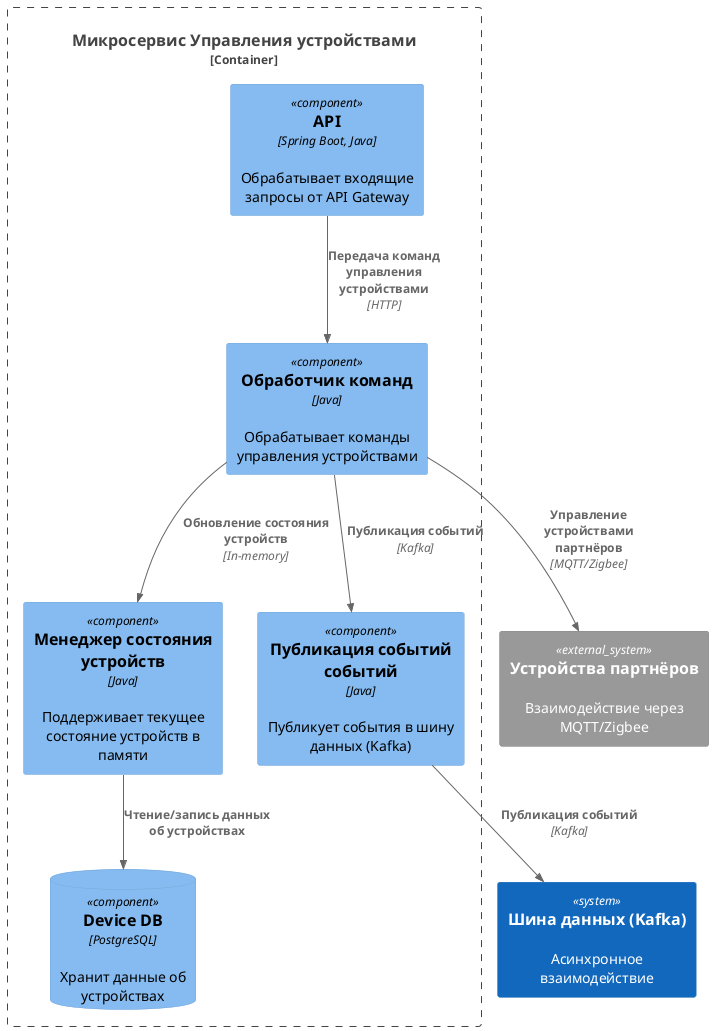 @startuml
!include <C4/C4_Component>

Container_Boundary(service_device_management, "Микросервис Управления устройствами") {
    Component(api, "API", "Spring Boot, Java", "Обрабатывает входящие запросы от API Gateway")
    Component(command_handler, "Обработчик команд", "Java", "Обрабатывает команды управления устройствами")
    Component(device_state_manager, "Менеджер состояния устройств", "Java", "Поддерживает текущее состояние устройств в памяти")
    ComponentDb(devices_db, "Device DB", "PostgreSQL", "Хранит данные об устройствах")
    Component(event_publisher, "Публикация событий событий", "Java", "Публикует события в шину данных (Kafka)")
}

System_Ext(ext_device_cloud, "Устройства партнёров", "Взаимодействие через MQTT/Zigbee")
System(message_bus, "Шина данных (Kafka)", "Асинхронное взаимодействие")

Rel(api, command_handler, "Передача команд управления устройствами", "HTTP")
Rel(command_handler, device_state_manager, "Обновление состояния устройств", "In-memory")
Rel(command_handler, ext_device_cloud, "Управление устройствами партнёров", "MQTT/Zigbee")
Rel(device_state_manager, devices_db, "Чтение/запись данных об устройствах",)
Rel(command_handler, event_publisher, "Публикация событий", "Kafka")
Rel(event_publisher, message_bus, "Публикация событий", "Kafka")
@enduml
